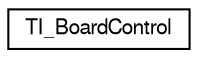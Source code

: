 digraph "Graphical Class Hierarchy"
{
  edge [fontname="FreeSans",fontsize="10",labelfontname="FreeSans",labelfontsize="10"];
  node [fontname="FreeSans",fontsize="10",shape=record];
  rankdir="LR";
  Node1 [label="TI_BoardControl",height=0.2,width=0.4,color="black", fillcolor="white", style="filled",URL="$d4/d1a/class_t_i___board_control.html"];
}
